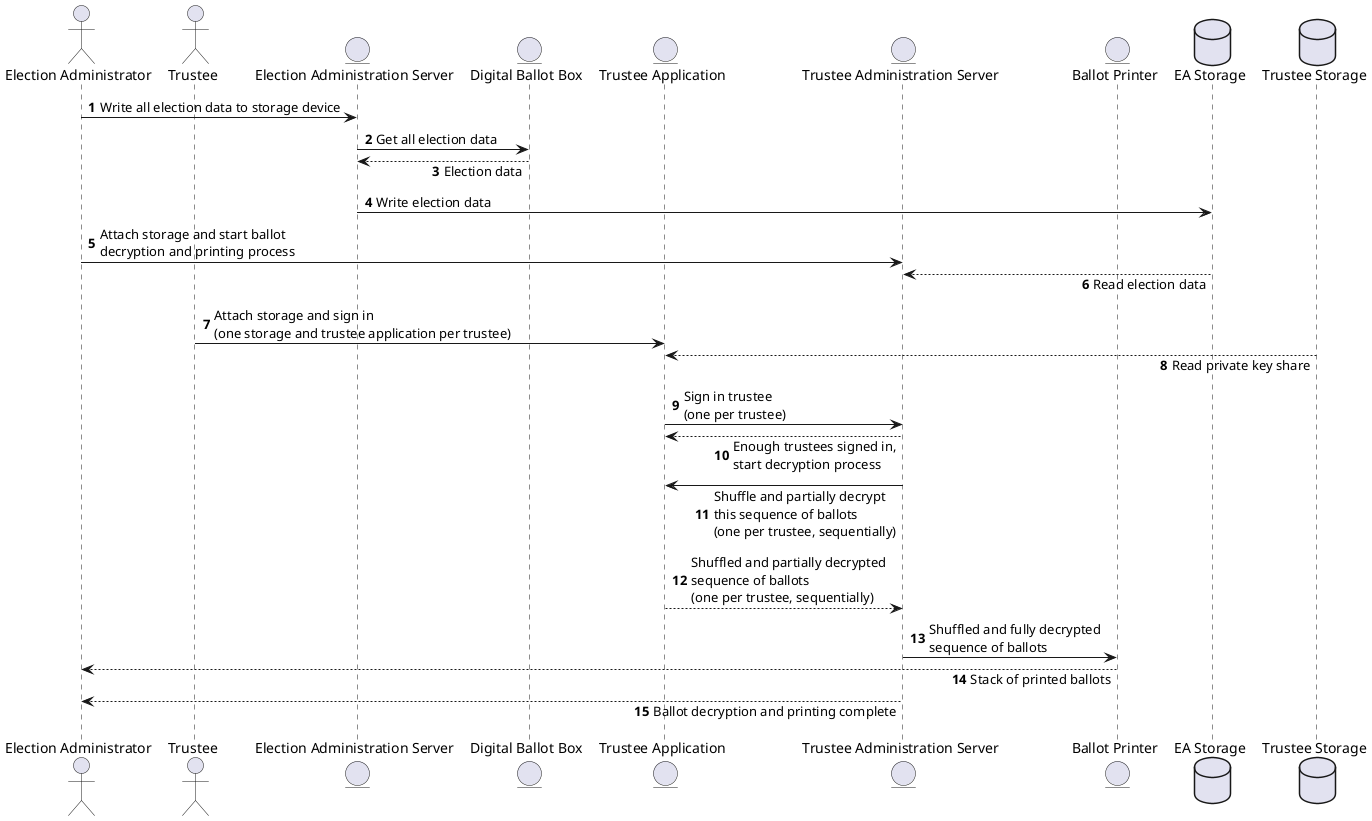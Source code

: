 @startuml

skinparam sequenceMessageAlign direction
skinparam responseMessageBelowArrow true
autonumber

actor ElectionAdministrator as "Election Administrator"
actor Trustee
entity ElectionAdministrationServer as "Election Administration Server"
entity DigitalBallotBox as "Digital Ballot Box"
entity TrusteeApplication as "Trustee Application"
entity TrusteeAdministrationServer as "Trustee Administration Server"
entity BallotPrinter as "Ballot Printer"
database ElectionAdministratorStorage as "EA Storage"
database TrusteeStorage as "Trustee Storage"

ElectionAdministrator -> ElectionAdministrationServer: Write all election data to storage device
ElectionAdministrationServer -> DigitalBallotBox: Get all election data
ElectionAdministrationServer <-- DigitalBallotBox: Election data
ElectionAdministrationServer -> ElectionAdministratorStorage: Write election data
ElectionAdministrator -> TrusteeAdministrationServer: Attach storage and start ballot\ndecryption and printing process
TrusteeAdministrationServer <-- ElectionAdministratorStorage: Read election data
Trustee -> TrusteeApplication: Attach storage and sign in\n(one storage and trustee application per trustee)
TrusteeApplication <-- TrusteeStorage: Read private key share
TrusteeApplication -> TrusteeAdministrationServer: Sign in trustee\n(one per trustee)
TrusteeApplication <-- TrusteeAdministrationServer: Enough trustees signed in,\nstart decryption process
TrusteeApplication <- TrusteeAdministrationServer: Shuffle and partially decrypt\nthis sequence of ballots\n(one per trustee, sequentially)
TrusteeApplication --> TrusteeAdministrationServer: Shuffled and partially decrypted\nsequence of ballots\n(one per trustee, sequentially)
TrusteeAdministrationServer -> BallotPrinter: Shuffled and fully decrypted\nsequence of ballots
ElectionAdministrator <-- BallotPrinter: Stack of printed ballots
ElectionAdministrator <-- TrusteeAdministrationServer: Ballot decryption and printing complete

@enduml
